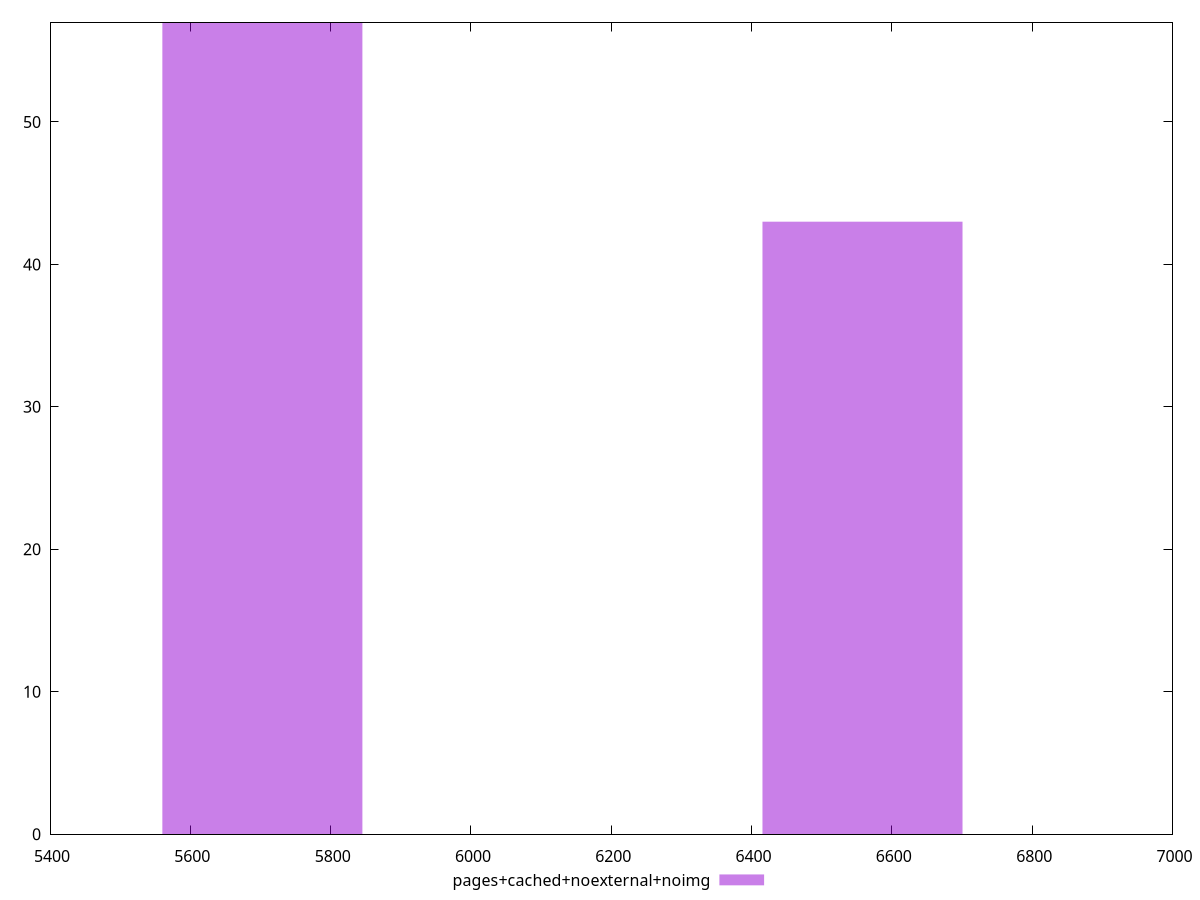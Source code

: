 $_pagesCachedNoexternalNoimg <<EOF
5702.713295172132 57
6558.120289447952 43
EOF
set key outside below
set terminal pngcairo
set output "report_00006_2020-11-02T20-21-41.718Z/largest-contentful-paint/pages+cached+noexternal+noimg//raw_hist.png"
set yrange [0:57]
set boxwidth 285.1356647586066
set style fill transparent solid 0.5 noborder
plot $_pagesCachedNoexternalNoimg title "pages+cached+noexternal+noimg" with boxes ,